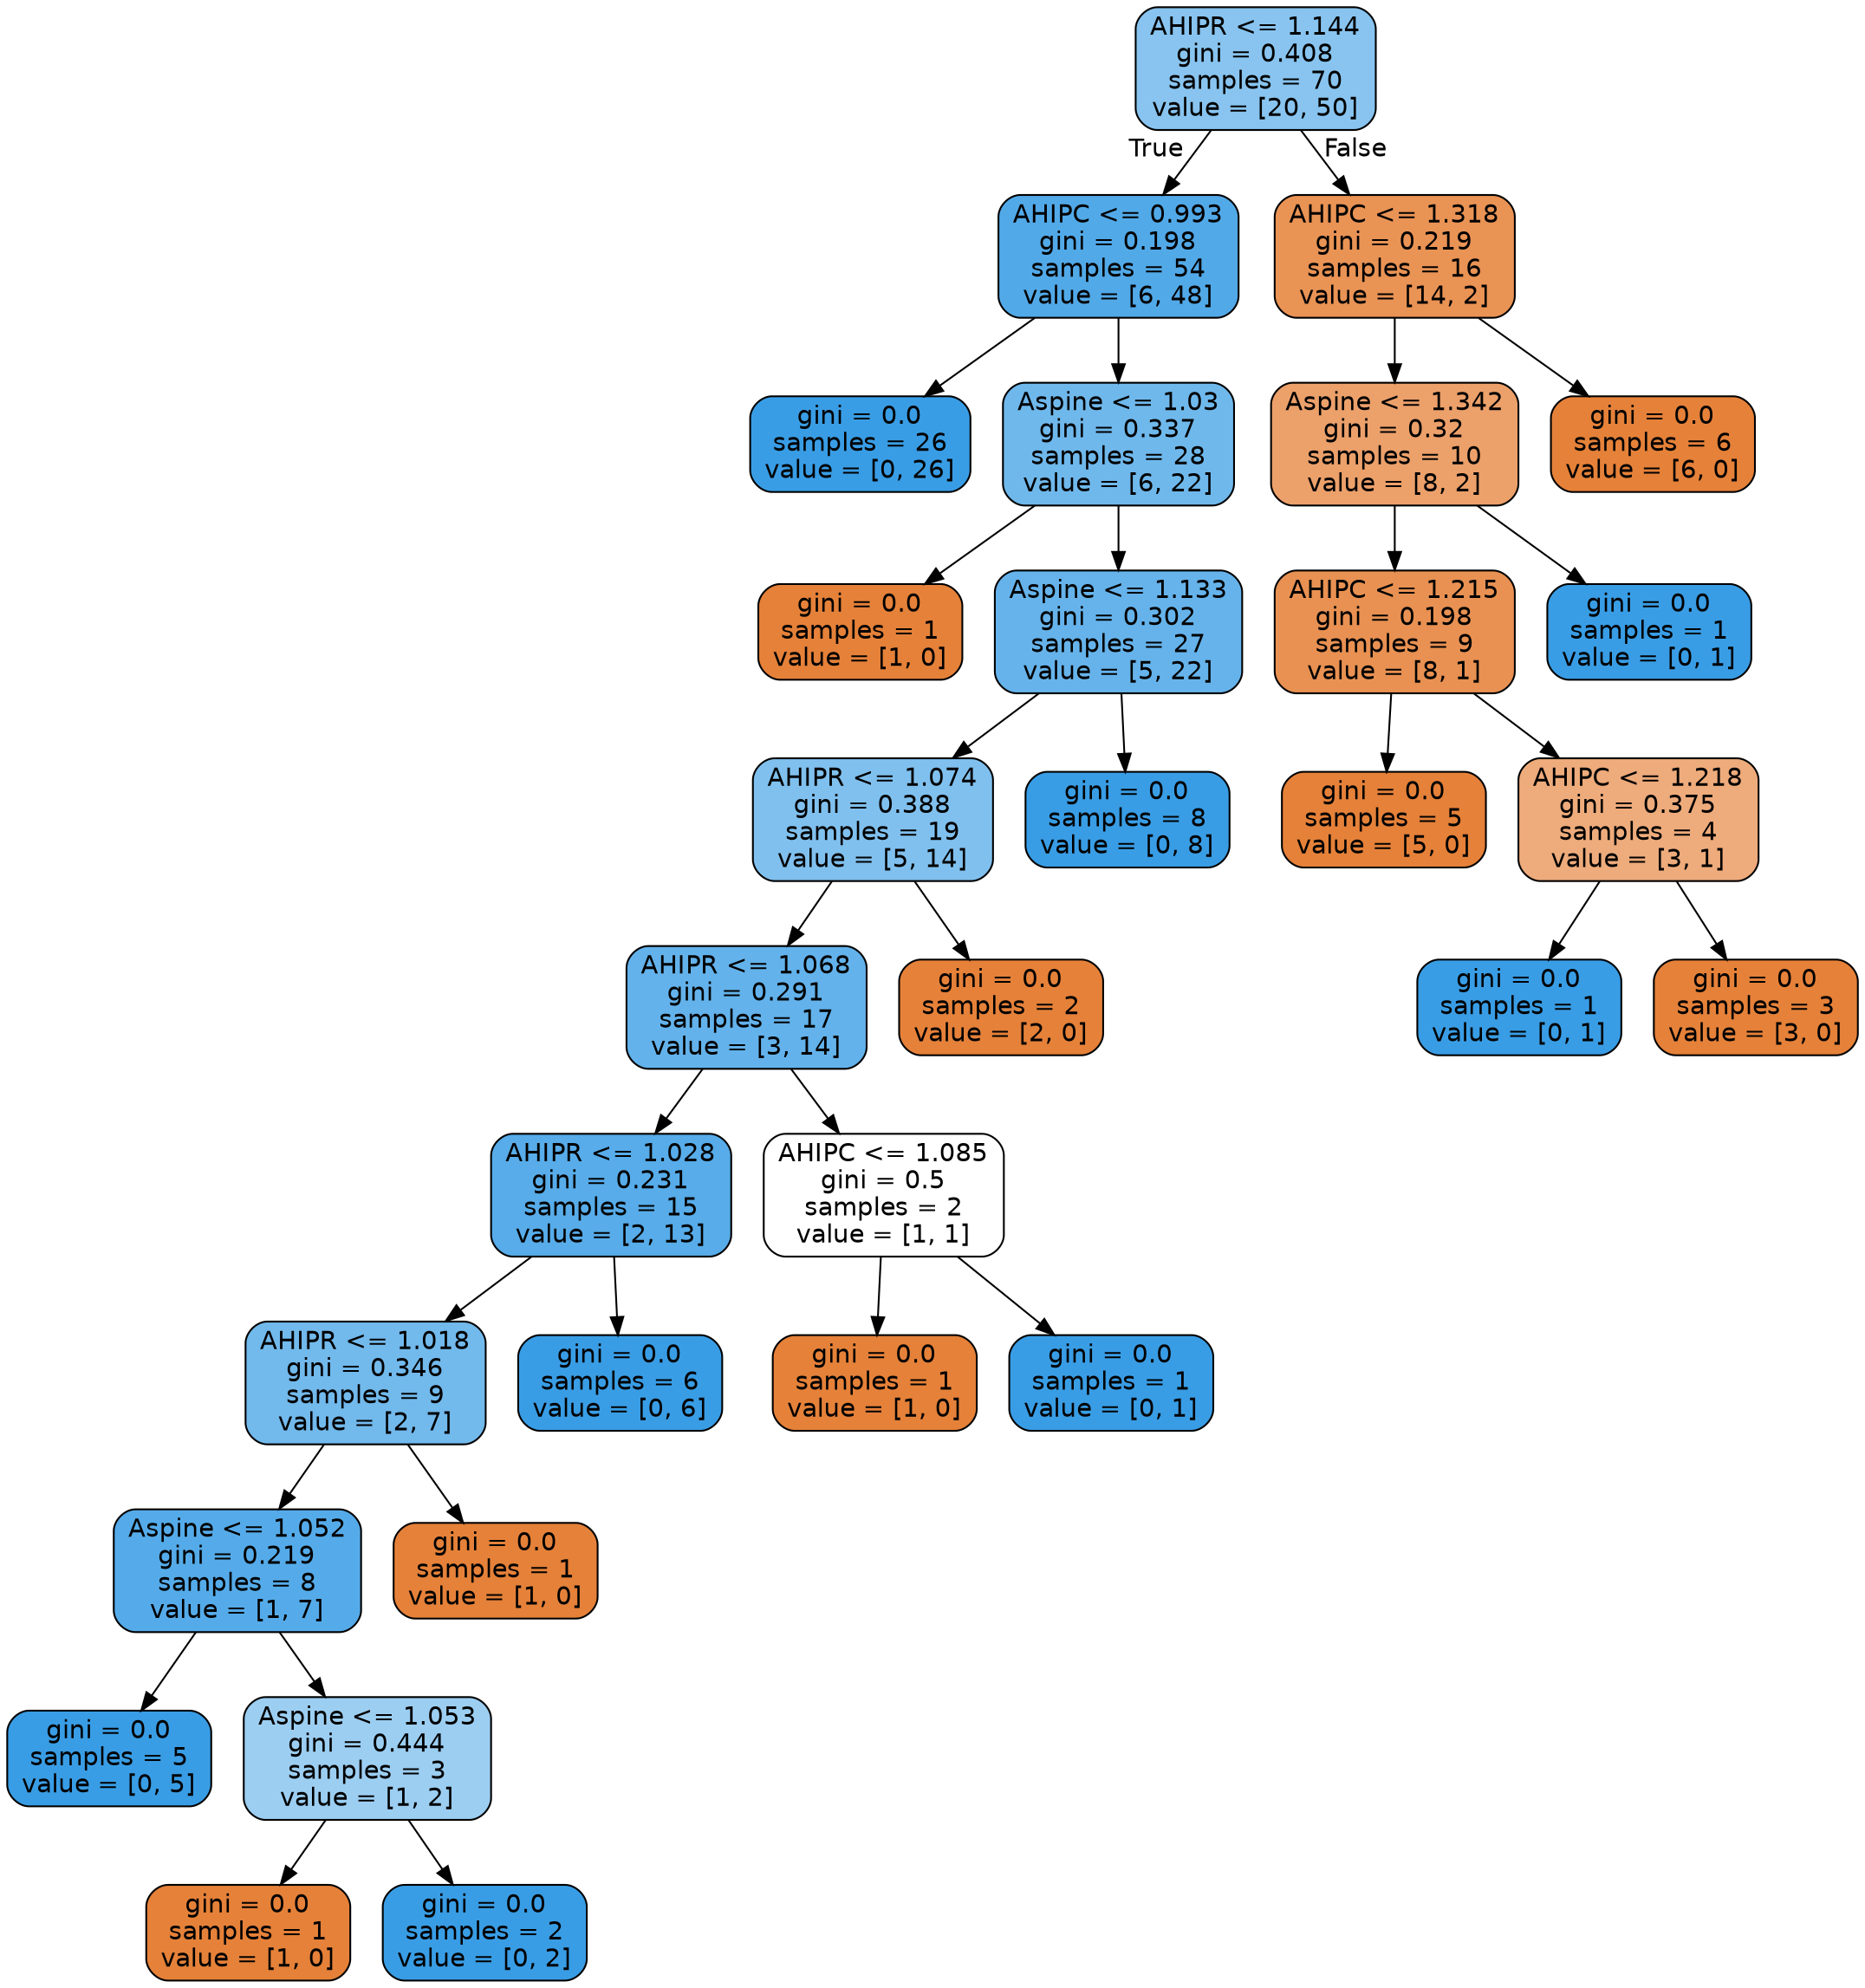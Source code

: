digraph Tree {
node [shape=box, style="filled, rounded", color="black", fontname=helvetica] ;
edge [fontname=helvetica] ;
0 [label="AHIPR <= 1.144\ngini = 0.408\nsamples = 70\nvalue = [20, 50]", fillcolor="#88c4ef"] ;
1 [label="AHIPC <= 0.993\ngini = 0.198\nsamples = 54\nvalue = [6, 48]", fillcolor="#52a9e8"] ;
0 -> 1 [labeldistance=2.5, labelangle=45, headlabel="True"] ;
2 [label="gini = 0.0\nsamples = 26\nvalue = [0, 26]", fillcolor="#399de5"] ;
1 -> 2 ;
3 [label="Aspine <= 1.03\ngini = 0.337\nsamples = 28\nvalue = [6, 22]", fillcolor="#6fb8ec"] ;
1 -> 3 ;
4 [label="gini = 0.0\nsamples = 1\nvalue = [1, 0]", fillcolor="#e58139"] ;
3 -> 4 ;
5 [label="Aspine <= 1.133\ngini = 0.302\nsamples = 27\nvalue = [5, 22]", fillcolor="#66b3eb"] ;
3 -> 5 ;
6 [label="AHIPR <= 1.074\ngini = 0.388\nsamples = 19\nvalue = [5, 14]", fillcolor="#80c0ee"] ;
5 -> 6 ;
7 [label="AHIPR <= 1.068\ngini = 0.291\nsamples = 17\nvalue = [3, 14]", fillcolor="#63b2eb"] ;
6 -> 7 ;
8 [label="AHIPR <= 1.028\ngini = 0.231\nsamples = 15\nvalue = [2, 13]", fillcolor="#57ace9"] ;
7 -> 8 ;
9 [label="AHIPR <= 1.018\ngini = 0.346\nsamples = 9\nvalue = [2, 7]", fillcolor="#72b9ec"] ;
8 -> 9 ;
10 [label="Aspine <= 1.052\ngini = 0.219\nsamples = 8\nvalue = [1, 7]", fillcolor="#55abe9"] ;
9 -> 10 ;
11 [label="gini = 0.0\nsamples = 5\nvalue = [0, 5]", fillcolor="#399de5"] ;
10 -> 11 ;
12 [label="Aspine <= 1.053\ngini = 0.444\nsamples = 3\nvalue = [1, 2]", fillcolor="#9ccef2"] ;
10 -> 12 ;
13 [label="gini = 0.0\nsamples = 1\nvalue = [1, 0]", fillcolor="#e58139"] ;
12 -> 13 ;
14 [label="gini = 0.0\nsamples = 2\nvalue = [0, 2]", fillcolor="#399de5"] ;
12 -> 14 ;
15 [label="gini = 0.0\nsamples = 1\nvalue = [1, 0]", fillcolor="#e58139"] ;
9 -> 15 ;
16 [label="gini = 0.0\nsamples = 6\nvalue = [0, 6]", fillcolor="#399de5"] ;
8 -> 16 ;
17 [label="AHIPC <= 1.085\ngini = 0.5\nsamples = 2\nvalue = [1, 1]", fillcolor="#ffffff"] ;
7 -> 17 ;
18 [label="gini = 0.0\nsamples = 1\nvalue = [1, 0]", fillcolor="#e58139"] ;
17 -> 18 ;
19 [label="gini = 0.0\nsamples = 1\nvalue = [0, 1]", fillcolor="#399de5"] ;
17 -> 19 ;
20 [label="gini = 0.0\nsamples = 2\nvalue = [2, 0]", fillcolor="#e58139"] ;
6 -> 20 ;
21 [label="gini = 0.0\nsamples = 8\nvalue = [0, 8]", fillcolor="#399de5"] ;
5 -> 21 ;
22 [label="AHIPC <= 1.318\ngini = 0.219\nsamples = 16\nvalue = [14, 2]", fillcolor="#e99355"] ;
0 -> 22 [labeldistance=2.5, labelangle=-45, headlabel="False"] ;
23 [label="Aspine <= 1.342\ngini = 0.32\nsamples = 10\nvalue = [8, 2]", fillcolor="#eca06a"] ;
22 -> 23 ;
24 [label="AHIPC <= 1.215\ngini = 0.198\nsamples = 9\nvalue = [8, 1]", fillcolor="#e89152"] ;
23 -> 24 ;
25 [label="gini = 0.0\nsamples = 5\nvalue = [5, 0]", fillcolor="#e58139"] ;
24 -> 25 ;
26 [label="AHIPC <= 1.218\ngini = 0.375\nsamples = 4\nvalue = [3, 1]", fillcolor="#eeab7b"] ;
24 -> 26 ;
27 [label="gini = 0.0\nsamples = 1\nvalue = [0, 1]", fillcolor="#399de5"] ;
26 -> 27 ;
28 [label="gini = 0.0\nsamples = 3\nvalue = [3, 0]", fillcolor="#e58139"] ;
26 -> 28 ;
29 [label="gini = 0.0\nsamples = 1\nvalue = [0, 1]", fillcolor="#399de5"] ;
23 -> 29 ;
30 [label="gini = 0.0\nsamples = 6\nvalue = [6, 0]", fillcolor="#e58139"] ;
22 -> 30 ;
}